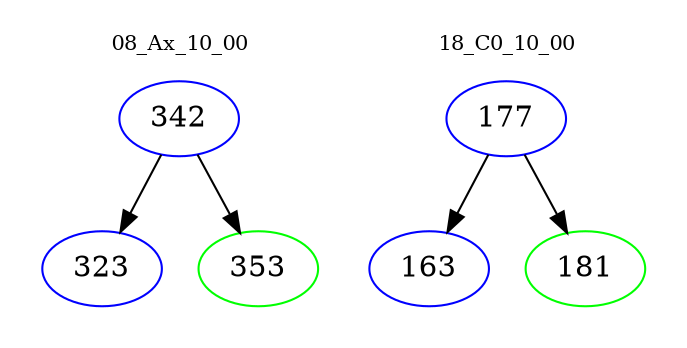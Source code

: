 digraph{
subgraph cluster_0 {
color = white
label = "08_Ax_10_00";
fontsize=10;
T0_342 [label="342", color="blue"]
T0_342 -> T0_323 [color="black"]
T0_323 [label="323", color="blue"]
T0_342 -> T0_353 [color="black"]
T0_353 [label="353", color="green"]
}
subgraph cluster_1 {
color = white
label = "18_C0_10_00";
fontsize=10;
T1_177 [label="177", color="blue"]
T1_177 -> T1_163 [color="black"]
T1_163 [label="163", color="blue"]
T1_177 -> T1_181 [color="black"]
T1_181 [label="181", color="green"]
}
}
